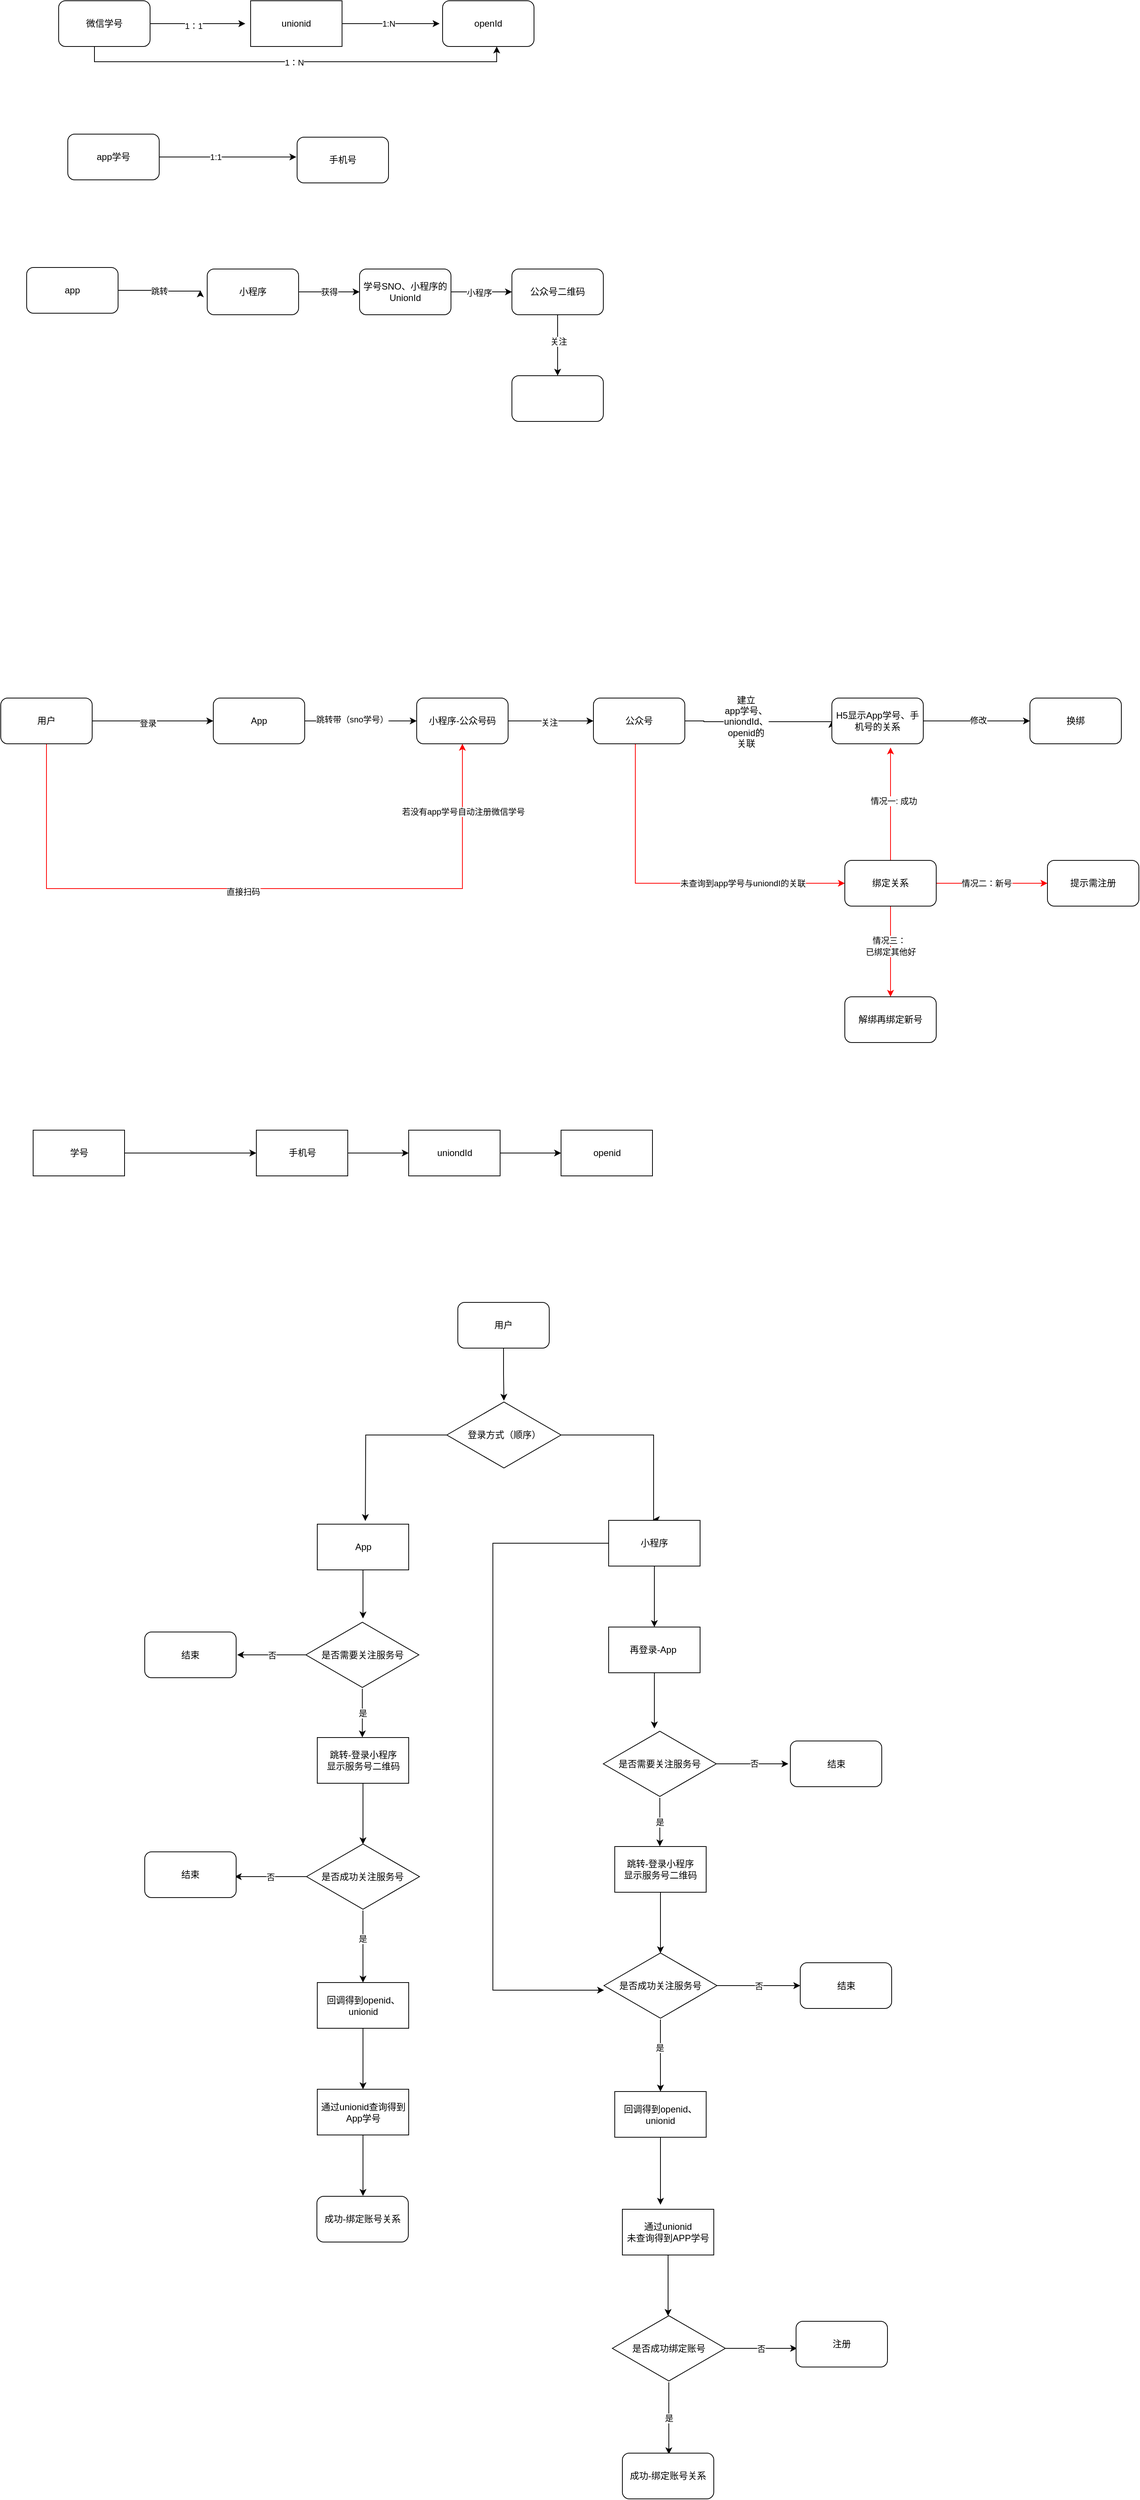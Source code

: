 <mxfile version="24.4.7" type="github">
  <diagram name="第 1 页" id="so2a-fZOwkQ3VGi0FD7v">
    <mxGraphModel dx="1114" dy="1093" grid="0" gridSize="10" guides="1" tooltips="1" connect="1" arrows="1" fold="1" page="0" pageScale="1" pageWidth="827" pageHeight="1169" math="0" shadow="0">
      <root>
        <mxCell id="0" />
        <mxCell id="1" parent="0" />
        <mxCell id="1Soqwje3NpvlHoM93TKd-3" value="跳转" style="edgeStyle=orthogonalEdgeStyle;rounded=0;orthogonalLoop=1;jettySize=auto;html=1;" parent="1" source="1Soqwje3NpvlHoM93TKd-1" edge="1">
          <mxGeometry relative="1" as="geometry">
            <mxPoint x="268" y="200" as="targetPoint" />
            <Array as="points">
              <mxPoint x="208" y="200" />
              <mxPoint x="208" y="201" />
            </Array>
          </mxGeometry>
        </mxCell>
        <mxCell id="1Soqwje3NpvlHoM93TKd-1" value="app" style="rounded=1;whiteSpace=wrap;html=1;" parent="1" vertex="1">
          <mxGeometry x="40" y="170" width="120" height="60" as="geometry" />
        </mxCell>
        <mxCell id="1Soqwje3NpvlHoM93TKd-5" value="获得" style="edgeStyle=orthogonalEdgeStyle;rounded=0;orthogonalLoop=1;jettySize=auto;html=1;" parent="1" source="1Soqwje3NpvlHoM93TKd-2" target="1Soqwje3NpvlHoM93TKd-4" edge="1">
          <mxGeometry relative="1" as="geometry" />
        </mxCell>
        <mxCell id="1Soqwje3NpvlHoM93TKd-2" value="小程序" style="rounded=1;whiteSpace=wrap;html=1;" parent="1" vertex="1">
          <mxGeometry x="277" y="172" width="120" height="60" as="geometry" />
        </mxCell>
        <mxCell id="1Soqwje3NpvlHoM93TKd-7" value="" style="edgeStyle=orthogonalEdgeStyle;rounded=0;orthogonalLoop=1;jettySize=auto;html=1;" parent="1" source="1Soqwje3NpvlHoM93TKd-4" target="1Soqwje3NpvlHoM93TKd-6" edge="1">
          <mxGeometry relative="1" as="geometry" />
        </mxCell>
        <mxCell id="1Soqwje3NpvlHoM93TKd-8" value="小程序" style="edgeLabel;html=1;align=center;verticalAlign=middle;resizable=0;points=[];" parent="1Soqwje3NpvlHoM93TKd-7" vertex="1" connectable="0">
          <mxGeometry x="-0.075" y="-1" relative="1" as="geometry">
            <mxPoint as="offset" />
          </mxGeometry>
        </mxCell>
        <mxCell id="1Soqwje3NpvlHoM93TKd-4" value="学号SNO、小程序的UnionId" style="whiteSpace=wrap;html=1;rounded=1;" parent="1" vertex="1">
          <mxGeometry x="477" y="172" width="120" height="60" as="geometry" />
        </mxCell>
        <mxCell id="1Soqwje3NpvlHoM93TKd-10" value="" style="edgeStyle=orthogonalEdgeStyle;rounded=0;orthogonalLoop=1;jettySize=auto;html=1;" parent="1" source="1Soqwje3NpvlHoM93TKd-6" target="1Soqwje3NpvlHoM93TKd-9" edge="1">
          <mxGeometry relative="1" as="geometry" />
        </mxCell>
        <mxCell id="1Soqwje3NpvlHoM93TKd-11" value="关注" style="edgeLabel;html=1;align=center;verticalAlign=middle;resizable=0;points=[];" parent="1Soqwje3NpvlHoM93TKd-10" vertex="1" connectable="0">
          <mxGeometry x="-0.125" y="1" relative="1" as="geometry">
            <mxPoint as="offset" />
          </mxGeometry>
        </mxCell>
        <mxCell id="1Soqwje3NpvlHoM93TKd-6" value="公众号二维码" style="whiteSpace=wrap;html=1;rounded=1;" parent="1" vertex="1">
          <mxGeometry x="677" y="172" width="120" height="60" as="geometry" />
        </mxCell>
        <mxCell id="1Soqwje3NpvlHoM93TKd-9" value="" style="whiteSpace=wrap;html=1;rounded=1;" parent="1" vertex="1">
          <mxGeometry x="677" y="312" width="120" height="60" as="geometry" />
        </mxCell>
        <mxCell id="1Soqwje3NpvlHoM93TKd-15" style="edgeStyle=orthogonalEdgeStyle;rounded=0;orthogonalLoop=1;jettySize=auto;html=1;" parent="1" source="1Soqwje3NpvlHoM93TKd-12" edge="1">
          <mxGeometry relative="1" as="geometry">
            <mxPoint x="327" y="-150" as="targetPoint" />
          </mxGeometry>
        </mxCell>
        <mxCell id="1Soqwje3NpvlHoM93TKd-16" value="1：1" style="edgeLabel;html=1;align=center;verticalAlign=middle;resizable=0;points=[];" parent="1Soqwje3NpvlHoM93TKd-15" vertex="1" connectable="0">
          <mxGeometry x="-0.092" y="-3" relative="1" as="geometry">
            <mxPoint as="offset" />
          </mxGeometry>
        </mxCell>
        <mxCell id="1Soqwje3NpvlHoM93TKd-12" value="微信学号" style="rounded=1;whiteSpace=wrap;html=1;" parent="1" vertex="1">
          <mxGeometry x="82" y="-180" width="120" height="60" as="geometry" />
        </mxCell>
        <mxCell id="1Soqwje3NpvlHoM93TKd-17" style="edgeStyle=orthogonalEdgeStyle;rounded=0;orthogonalLoop=1;jettySize=auto;html=1;" parent="1" source="1Soqwje3NpvlHoM93TKd-13" edge="1">
          <mxGeometry relative="1" as="geometry">
            <mxPoint x="582" y="-150" as="targetPoint" />
          </mxGeometry>
        </mxCell>
        <mxCell id="1Soqwje3NpvlHoM93TKd-18" value="1:N" style="edgeLabel;html=1;align=center;verticalAlign=middle;resizable=0;points=[];" parent="1Soqwje3NpvlHoM93TKd-17" vertex="1" connectable="0">
          <mxGeometry x="-0.051" relative="1" as="geometry">
            <mxPoint as="offset" />
          </mxGeometry>
        </mxCell>
        <mxCell id="1Soqwje3NpvlHoM93TKd-13" value="unionid" style="rounded=0;whiteSpace=wrap;html=1;" parent="1" vertex="1">
          <mxGeometry x="334" y="-180" width="120" height="60" as="geometry" />
        </mxCell>
        <mxCell id="1Soqwje3NpvlHoM93TKd-14" value="openId" style="rounded=1;whiteSpace=wrap;html=1;" parent="1" vertex="1">
          <mxGeometry x="586" y="-180" width="120" height="60" as="geometry" />
        </mxCell>
        <mxCell id="1Soqwje3NpvlHoM93TKd-19" style="edgeStyle=orthogonalEdgeStyle;rounded=0;orthogonalLoop=1;jettySize=auto;html=1;entryX=0.592;entryY=1;entryDx=0;entryDy=0;entryPerimeter=0;" parent="1" source="1Soqwje3NpvlHoM93TKd-12" target="1Soqwje3NpvlHoM93TKd-14" edge="1">
          <mxGeometry relative="1" as="geometry">
            <Array as="points">
              <mxPoint x="129" y="-100" />
              <mxPoint x="657" y="-100" />
            </Array>
          </mxGeometry>
        </mxCell>
        <mxCell id="1Soqwje3NpvlHoM93TKd-20" value="1：N" style="edgeLabel;html=1;align=center;verticalAlign=middle;resizable=0;points=[];" parent="1Soqwje3NpvlHoM93TKd-19" vertex="1" connectable="0">
          <mxGeometry x="-0.007" y="-1" relative="1" as="geometry">
            <mxPoint as="offset" />
          </mxGeometry>
        </mxCell>
        <mxCell id="1Soqwje3NpvlHoM93TKd-22" style="edgeStyle=orthogonalEdgeStyle;rounded=0;orthogonalLoop=1;jettySize=auto;html=1;" parent="1" source="1Soqwje3NpvlHoM93TKd-21" edge="1">
          <mxGeometry relative="1" as="geometry">
            <mxPoint x="394" y="25" as="targetPoint" />
          </mxGeometry>
        </mxCell>
        <mxCell id="1Soqwje3NpvlHoM93TKd-24" value="1:1" style="edgeLabel;html=1;align=center;verticalAlign=middle;resizable=0;points=[];" parent="1Soqwje3NpvlHoM93TKd-22" vertex="1" connectable="0">
          <mxGeometry x="-0.18" relative="1" as="geometry">
            <mxPoint as="offset" />
          </mxGeometry>
        </mxCell>
        <mxCell id="1Soqwje3NpvlHoM93TKd-21" value="app学号" style="rounded=1;whiteSpace=wrap;html=1;" parent="1" vertex="1">
          <mxGeometry x="94" y="-5" width="120" height="60" as="geometry" />
        </mxCell>
        <mxCell id="1Soqwje3NpvlHoM93TKd-23" value="手机号" style="rounded=1;whiteSpace=wrap;html=1;" parent="1" vertex="1">
          <mxGeometry x="395" y="-1" width="120" height="60" as="geometry" />
        </mxCell>
        <mxCell id="eFi9s5QGdC3UwhBrHFLH-6" style="edgeStyle=orthogonalEdgeStyle;rounded=0;orthogonalLoop=1;jettySize=auto;html=1;entryX=0;entryY=0.5;entryDx=0;entryDy=0;" edge="1" parent="1" source="eFi9s5QGdC3UwhBrHFLH-1" target="eFi9s5QGdC3UwhBrHFLH-4">
          <mxGeometry relative="1" as="geometry" />
        </mxCell>
        <mxCell id="eFi9s5QGdC3UwhBrHFLH-7" value="登录" style="edgeLabel;html=1;align=center;verticalAlign=middle;resizable=0;points=[];" vertex="1" connectable="0" parent="eFi9s5QGdC3UwhBrHFLH-6">
          <mxGeometry x="-0.082" y="-2" relative="1" as="geometry">
            <mxPoint y="1" as="offset" />
          </mxGeometry>
        </mxCell>
        <mxCell id="eFi9s5QGdC3UwhBrHFLH-18" style="edgeStyle=orthogonalEdgeStyle;rounded=0;orthogonalLoop=1;jettySize=auto;html=1;entryX=0.5;entryY=1;entryDx=0;entryDy=0;fillColor=#FF8000;strokeColor=#FF0000;" edge="1" parent="1" source="eFi9s5QGdC3UwhBrHFLH-1" target="eFi9s5QGdC3UwhBrHFLH-8">
          <mxGeometry relative="1" as="geometry">
            <Array as="points">
              <mxPoint x="66" y="985" />
              <mxPoint x="612" y="985" />
            </Array>
          </mxGeometry>
        </mxCell>
        <mxCell id="eFi9s5QGdC3UwhBrHFLH-19" value="直接扫码" style="edgeLabel;html=1;align=center;verticalAlign=middle;resizable=0;points=[];" vertex="1" connectable="0" parent="eFi9s5QGdC3UwhBrHFLH-18">
          <mxGeometry x="-0.031" y="-4" relative="1" as="geometry">
            <mxPoint x="-1" as="offset" />
          </mxGeometry>
        </mxCell>
        <mxCell id="eFi9s5QGdC3UwhBrHFLH-37" value="若没有app学号自动注册微信学号" style="edgeLabel;html=1;align=center;verticalAlign=middle;resizable=0;points=[];" vertex="1" connectable="0" parent="eFi9s5QGdC3UwhBrHFLH-18">
          <mxGeometry x="0.809" y="-1" relative="1" as="geometry">
            <mxPoint as="offset" />
          </mxGeometry>
        </mxCell>
        <mxCell id="eFi9s5QGdC3UwhBrHFLH-1" value="用户" style="rounded=1;whiteSpace=wrap;html=1;" vertex="1" parent="1">
          <mxGeometry x="6" y="735" width="120" height="60" as="geometry" />
        </mxCell>
        <mxCell id="eFi9s5QGdC3UwhBrHFLH-9" value="" style="edgeStyle=orthogonalEdgeStyle;rounded=0;orthogonalLoop=1;jettySize=auto;html=1;" edge="1" parent="1" source="eFi9s5QGdC3UwhBrHFLH-4" target="eFi9s5QGdC3UwhBrHFLH-8">
          <mxGeometry relative="1" as="geometry" />
        </mxCell>
        <mxCell id="eFi9s5QGdC3UwhBrHFLH-10" value="跳转带（sno学号）" style="edgeLabel;html=1;align=center;verticalAlign=middle;resizable=0;points=[];" vertex="1" connectable="0" parent="eFi9s5QGdC3UwhBrHFLH-9">
          <mxGeometry x="-0.157" y="3" relative="1" as="geometry">
            <mxPoint y="1" as="offset" />
          </mxGeometry>
        </mxCell>
        <mxCell id="eFi9s5QGdC3UwhBrHFLH-4" value="App" style="rounded=1;whiteSpace=wrap;html=1;" vertex="1" parent="1">
          <mxGeometry x="285" y="735" width="120" height="60" as="geometry" />
        </mxCell>
        <mxCell id="eFi9s5QGdC3UwhBrHFLH-14" value="" style="edgeStyle=orthogonalEdgeStyle;rounded=0;orthogonalLoop=1;jettySize=auto;html=1;entryX=0;entryY=0.5;entryDx=0;entryDy=0;" edge="1" parent="1" source="eFi9s5QGdC3UwhBrHFLH-5" target="eFi9s5QGdC3UwhBrHFLH-15">
          <mxGeometry relative="1" as="geometry">
            <mxPoint x="984" y="765" as="targetPoint" />
            <Array as="points">
              <mxPoint x="929" y="765" />
              <mxPoint x="929" y="766" />
            </Array>
          </mxGeometry>
        </mxCell>
        <mxCell id="eFi9s5QGdC3UwhBrHFLH-17" value="&lt;span style=&quot;font-size: 12px; text-wrap: wrap;&quot;&gt;建立&lt;br&gt;app学号、&lt;br&gt;uniondId、&lt;br&gt;openid的关联&lt;/span&gt;" style="edgeLabel;html=1;align=center;verticalAlign=middle;resizable=0;points=[];" vertex="1" connectable="0" parent="eFi9s5QGdC3UwhBrHFLH-14">
          <mxGeometry x="-0.175" relative="1" as="geometry">
            <mxPoint as="offset" />
          </mxGeometry>
        </mxCell>
        <mxCell id="eFi9s5QGdC3UwhBrHFLH-23" style="edgeStyle=orthogonalEdgeStyle;rounded=0;orthogonalLoop=1;jettySize=auto;html=1;entryX=0;entryY=0.5;entryDx=0;entryDy=0;strokeColor=#FF0000;" edge="1" parent="1" source="eFi9s5QGdC3UwhBrHFLH-5" target="eFi9s5QGdC3UwhBrHFLH-25">
          <mxGeometry relative="1" as="geometry">
            <mxPoint x="844" y="1008" as="targetPoint" />
            <Array as="points">
              <mxPoint x="839" y="978" />
            </Array>
          </mxGeometry>
        </mxCell>
        <mxCell id="eFi9s5QGdC3UwhBrHFLH-27" value="未查询到app学号与uniondI的关联" style="edgeLabel;html=1;align=center;verticalAlign=middle;resizable=0;points=[];" vertex="1" connectable="0" parent="eFi9s5QGdC3UwhBrHFLH-23">
          <mxGeometry x="0.231" y="1" relative="1" as="geometry">
            <mxPoint x="42" y="1" as="offset" />
          </mxGeometry>
        </mxCell>
        <mxCell id="eFi9s5QGdC3UwhBrHFLH-5" value="公众号" style="rounded=1;whiteSpace=wrap;html=1;" vertex="1" parent="1">
          <mxGeometry x="784" y="735" width="120" height="60" as="geometry" />
        </mxCell>
        <mxCell id="eFi9s5QGdC3UwhBrHFLH-11" value="" style="edgeStyle=orthogonalEdgeStyle;rounded=0;orthogonalLoop=1;jettySize=auto;html=1;" edge="1" parent="1" source="eFi9s5QGdC3UwhBrHFLH-8" target="eFi9s5QGdC3UwhBrHFLH-5">
          <mxGeometry relative="1" as="geometry" />
        </mxCell>
        <mxCell id="eFi9s5QGdC3UwhBrHFLH-12" value="关注" style="edgeLabel;html=1;align=center;verticalAlign=middle;resizable=0;points=[];" vertex="1" connectable="0" parent="eFi9s5QGdC3UwhBrHFLH-11">
          <mxGeometry x="-0.036" y="-1" relative="1" as="geometry">
            <mxPoint y="1" as="offset" />
          </mxGeometry>
        </mxCell>
        <mxCell id="eFi9s5QGdC3UwhBrHFLH-8" value="小程序-公众号码" style="rounded=1;whiteSpace=wrap;html=1;" vertex="1" parent="1">
          <mxGeometry x="552" y="735" width="120" height="60" as="geometry" />
        </mxCell>
        <mxCell id="eFi9s5QGdC3UwhBrHFLH-21" value="" style="edgeStyle=orthogonalEdgeStyle;rounded=0;orthogonalLoop=1;jettySize=auto;html=1;" edge="1" parent="1" source="eFi9s5QGdC3UwhBrHFLH-15" target="eFi9s5QGdC3UwhBrHFLH-20">
          <mxGeometry relative="1" as="geometry" />
        </mxCell>
        <mxCell id="eFi9s5QGdC3UwhBrHFLH-22" value="修改" style="edgeLabel;html=1;align=center;verticalAlign=middle;resizable=0;points=[];" vertex="1" connectable="0" parent="eFi9s5QGdC3UwhBrHFLH-21">
          <mxGeometry x="0.024" y="1" relative="1" as="geometry">
            <mxPoint as="offset" />
          </mxGeometry>
        </mxCell>
        <mxCell id="eFi9s5QGdC3UwhBrHFLH-15" value="H5显示App学号、手机号的关系" style="whiteSpace=wrap;html=1;rounded=1;" vertex="1" parent="1">
          <mxGeometry x="1097" y="735" width="120" height="60" as="geometry" />
        </mxCell>
        <mxCell id="eFi9s5QGdC3UwhBrHFLH-20" value="换绑" style="whiteSpace=wrap;html=1;rounded=1;" vertex="1" parent="1">
          <mxGeometry x="1357" y="735" width="120" height="60" as="geometry" />
        </mxCell>
        <mxCell id="eFi9s5QGdC3UwhBrHFLH-28" style="edgeStyle=orthogonalEdgeStyle;rounded=0;orthogonalLoop=1;jettySize=auto;html=1;strokeColor=#FF0000;" edge="1" parent="1" source="eFi9s5QGdC3UwhBrHFLH-25">
          <mxGeometry relative="1" as="geometry">
            <mxPoint x="1174" y="799.895" as="targetPoint" />
          </mxGeometry>
        </mxCell>
        <mxCell id="eFi9s5QGdC3UwhBrHFLH-32" value="情况一: 成功" style="edgeLabel;html=1;align=center;verticalAlign=middle;resizable=0;points=[];" vertex="1" connectable="0" parent="eFi9s5QGdC3UwhBrHFLH-28">
          <mxGeometry x="0.044" y="-3" relative="1" as="geometry">
            <mxPoint y="-1" as="offset" />
          </mxGeometry>
        </mxCell>
        <mxCell id="eFi9s5QGdC3UwhBrHFLH-30" value="" style="edgeStyle=orthogonalEdgeStyle;rounded=0;orthogonalLoop=1;jettySize=auto;html=1;strokeColor=#FF0000;" edge="1" parent="1" source="eFi9s5QGdC3UwhBrHFLH-25" target="eFi9s5QGdC3UwhBrHFLH-29">
          <mxGeometry relative="1" as="geometry" />
        </mxCell>
        <mxCell id="eFi9s5QGdC3UwhBrHFLH-31" value="情况二：新号" style="edgeLabel;html=1;align=center;verticalAlign=middle;resizable=0;points=[];" vertex="1" connectable="0" parent="eFi9s5QGdC3UwhBrHFLH-30">
          <mxGeometry x="-0.088" relative="1" as="geometry">
            <mxPoint x="-1" as="offset" />
          </mxGeometry>
        </mxCell>
        <mxCell id="eFi9s5QGdC3UwhBrHFLH-34" value="已绑定其他好" style="edgeStyle=orthogonalEdgeStyle;rounded=0;orthogonalLoop=1;jettySize=auto;html=1;strokeColor=#FF0000;" edge="1" parent="1" source="eFi9s5QGdC3UwhBrHFLH-25" target="eFi9s5QGdC3UwhBrHFLH-33">
          <mxGeometry relative="1" as="geometry" />
        </mxCell>
        <mxCell id="eFi9s5QGdC3UwhBrHFLH-36" value="情况三：" style="edgeLabel;html=1;align=center;verticalAlign=middle;resizable=0;points=[];" vertex="1" connectable="0" parent="eFi9s5QGdC3UwhBrHFLH-34">
          <mxGeometry x="-0.252" y="-2" relative="1" as="geometry">
            <mxPoint as="offset" />
          </mxGeometry>
        </mxCell>
        <mxCell id="eFi9s5QGdC3UwhBrHFLH-25" value="绑定关系" style="rounded=1;whiteSpace=wrap;html=1;" vertex="1" parent="1">
          <mxGeometry x="1114" y="948" width="120" height="60" as="geometry" />
        </mxCell>
        <mxCell id="eFi9s5QGdC3UwhBrHFLH-29" value="提示需注册" style="whiteSpace=wrap;html=1;rounded=1;" vertex="1" parent="1">
          <mxGeometry x="1380" y="948" width="120" height="60" as="geometry" />
        </mxCell>
        <mxCell id="eFi9s5QGdC3UwhBrHFLH-33" value="解绑再绑定新号" style="whiteSpace=wrap;html=1;rounded=1;" vertex="1" parent="1">
          <mxGeometry x="1114" y="1127" width="120" height="60" as="geometry" />
        </mxCell>
        <mxCell id="eFi9s5QGdC3UwhBrHFLH-40" value="" style="edgeStyle=orthogonalEdgeStyle;rounded=0;orthogonalLoop=1;jettySize=auto;html=1;" edge="1" parent="1" source="eFi9s5QGdC3UwhBrHFLH-38" target="eFi9s5QGdC3UwhBrHFLH-39">
          <mxGeometry relative="1" as="geometry" />
        </mxCell>
        <mxCell id="eFi9s5QGdC3UwhBrHFLH-38" value="学号" style="whiteSpace=wrap;html=1;" vertex="1" parent="1">
          <mxGeometry x="48.5" y="1302" width="120" height="60" as="geometry" />
        </mxCell>
        <mxCell id="eFi9s5QGdC3UwhBrHFLH-42" value="" style="edgeStyle=orthogonalEdgeStyle;rounded=0;orthogonalLoop=1;jettySize=auto;html=1;" edge="1" parent="1" source="eFi9s5QGdC3UwhBrHFLH-39" target="eFi9s5QGdC3UwhBrHFLH-41">
          <mxGeometry relative="1" as="geometry" />
        </mxCell>
        <mxCell id="eFi9s5QGdC3UwhBrHFLH-39" value="手机号" style="whiteSpace=wrap;html=1;" vertex="1" parent="1">
          <mxGeometry x="341.5" y="1302" width="120" height="60" as="geometry" />
        </mxCell>
        <mxCell id="eFi9s5QGdC3UwhBrHFLH-44" value="" style="edgeStyle=orthogonalEdgeStyle;rounded=0;orthogonalLoop=1;jettySize=auto;html=1;" edge="1" parent="1" source="eFi9s5QGdC3UwhBrHFLH-41" target="eFi9s5QGdC3UwhBrHFLH-43">
          <mxGeometry relative="1" as="geometry" />
        </mxCell>
        <mxCell id="eFi9s5QGdC3UwhBrHFLH-41" value="uniondId" style="whiteSpace=wrap;html=1;" vertex="1" parent="1">
          <mxGeometry x="541.5" y="1302" width="120" height="60" as="geometry" />
        </mxCell>
        <mxCell id="eFi9s5QGdC3UwhBrHFLH-43" value="openid" style="whiteSpace=wrap;html=1;" vertex="1" parent="1">
          <mxGeometry x="741.5" y="1302" width="120" height="60" as="geometry" />
        </mxCell>
        <mxCell id="eFi9s5QGdC3UwhBrHFLH-53" style="edgeStyle=orthogonalEdgeStyle;rounded=0;orthogonalLoop=1;jettySize=auto;html=1;" edge="1" parent="1" source="eFi9s5QGdC3UwhBrHFLH-51" target="eFi9s5QGdC3UwhBrHFLH-52">
          <mxGeometry relative="1" as="geometry" />
        </mxCell>
        <mxCell id="eFi9s5QGdC3UwhBrHFLH-51" value="用户" style="rounded=1;whiteSpace=wrap;html=1;" vertex="1" parent="1">
          <mxGeometry x="606" y="1528" width="120" height="60" as="geometry" />
        </mxCell>
        <mxCell id="eFi9s5QGdC3UwhBrHFLH-58" style="edgeStyle=orthogonalEdgeStyle;rounded=0;orthogonalLoop=1;jettySize=auto;html=1;" edge="1" parent="1" source="eFi9s5QGdC3UwhBrHFLH-52">
          <mxGeometry relative="1" as="geometry">
            <mxPoint x="484.559" y="1814.894" as="targetPoint" />
          </mxGeometry>
        </mxCell>
        <mxCell id="eFi9s5QGdC3UwhBrHFLH-60" style="edgeStyle=orthogonalEdgeStyle;rounded=0;orthogonalLoop=1;jettySize=auto;html=1;entryX=0.75;entryY=0;entryDx=0;entryDy=0;" edge="1" parent="1" source="eFi9s5QGdC3UwhBrHFLH-52">
          <mxGeometry relative="1" as="geometry">
            <mxPoint x="862" y="1813" as="targetPoint" />
            <Array as="points">
              <mxPoint x="863" y="1702" />
            </Array>
          </mxGeometry>
        </mxCell>
        <mxCell id="eFi9s5QGdC3UwhBrHFLH-52" value="登录方式（顺序）" style="html=1;whiteSpace=wrap;aspect=fixed;shape=isoRectangle;" vertex="1" parent="1">
          <mxGeometry x="591.5" y="1657" width="150" height="90" as="geometry" />
        </mxCell>
        <mxCell id="eFi9s5QGdC3UwhBrHFLH-64" style="edgeStyle=orthogonalEdgeStyle;rounded=0;orthogonalLoop=1;jettySize=auto;html=1;" edge="1" parent="1" source="eFi9s5QGdC3UwhBrHFLH-55">
          <mxGeometry relative="1" as="geometry">
            <mxPoint x="481.5" y="1942.783" as="targetPoint" />
          </mxGeometry>
        </mxCell>
        <mxCell id="eFi9s5QGdC3UwhBrHFLH-55" value="App" style="rounded=0;whiteSpace=wrap;html=1;" vertex="1" parent="1">
          <mxGeometry x="421.5" y="1819" width="120" height="60" as="geometry" />
        </mxCell>
        <mxCell id="eFi9s5QGdC3UwhBrHFLH-89" value="" style="edgeStyle=orthogonalEdgeStyle;rounded=0;orthogonalLoop=1;jettySize=auto;html=1;" edge="1" parent="1" source="eFi9s5QGdC3UwhBrHFLH-61" target="eFi9s5QGdC3UwhBrHFLH-88">
          <mxGeometry relative="1" as="geometry" />
        </mxCell>
        <mxCell id="eFi9s5QGdC3UwhBrHFLH-61" value="小程序" style="rounded=0;whiteSpace=wrap;html=1;" vertex="1" parent="1">
          <mxGeometry x="804" y="1814" width="120" height="60" as="geometry" />
        </mxCell>
        <mxCell id="eFi9s5QGdC3UwhBrHFLH-66" value="是" style="edgeStyle=orthogonalEdgeStyle;rounded=0;orthogonalLoop=1;jettySize=auto;html=1;" edge="1" parent="1" source="eFi9s5QGdC3UwhBrHFLH-63">
          <mxGeometry relative="1" as="geometry">
            <mxPoint x="480.665" y="2098.783" as="targetPoint" />
            <Array as="points">
              <mxPoint x="481" y="2054" />
              <mxPoint x="481" y="2054" />
            </Array>
          </mxGeometry>
        </mxCell>
        <mxCell id="eFi9s5QGdC3UwhBrHFLH-69" value="否" style="edgeStyle=orthogonalEdgeStyle;rounded=0;orthogonalLoop=1;jettySize=auto;html=1;" edge="1" parent="1" source="eFi9s5QGdC3UwhBrHFLH-63">
          <mxGeometry relative="1" as="geometry">
            <mxPoint x="316.337" y="1990.5" as="targetPoint" />
            <Array as="points">
              <mxPoint x="361" y="1991" />
              <mxPoint x="361" y="1991" />
            </Array>
          </mxGeometry>
        </mxCell>
        <mxCell id="eFi9s5QGdC3UwhBrHFLH-63" value="是否需要关注服务号" style="html=1;whiteSpace=wrap;aspect=fixed;shape=isoRectangle;" vertex="1" parent="1">
          <mxGeometry x="406.5" y="1946" width="148.33" height="89" as="geometry" />
        </mxCell>
        <mxCell id="eFi9s5QGdC3UwhBrHFLH-72" value="" style="edgeStyle=orthogonalEdgeStyle;rounded=0;orthogonalLoop=1;jettySize=auto;html=1;" edge="1" parent="1" source="eFi9s5QGdC3UwhBrHFLH-65">
          <mxGeometry relative="1" as="geometry">
            <mxPoint x="481.5" y="2239" as="targetPoint" />
          </mxGeometry>
        </mxCell>
        <mxCell id="eFi9s5QGdC3UwhBrHFLH-65" value="跳转-登录小程序&lt;br&gt;显示服务号二维码" style="rounded=0;whiteSpace=wrap;html=1;" vertex="1" parent="1">
          <mxGeometry x="421.5" y="2099" width="120" height="60" as="geometry" />
        </mxCell>
        <mxCell id="eFi9s5QGdC3UwhBrHFLH-70" value="结束" style="rounded=1;whiteSpace=wrap;html=1;" vertex="1" parent="1">
          <mxGeometry x="195" y="1960.5" width="120" height="60" as="geometry" />
        </mxCell>
        <mxCell id="eFi9s5QGdC3UwhBrHFLH-75" value="" style="edgeStyle=orthogonalEdgeStyle;rounded=0;orthogonalLoop=1;jettySize=auto;html=1;" edge="1" parent="1" source="eFi9s5QGdC3UwhBrHFLH-73" target="eFi9s5QGdC3UwhBrHFLH-74">
          <mxGeometry relative="1" as="geometry" />
        </mxCell>
        <mxCell id="eFi9s5QGdC3UwhBrHFLH-79" value="是" style="edgeLabel;html=1;align=center;verticalAlign=middle;resizable=0;points=[];" vertex="1" connectable="0" parent="eFi9s5QGdC3UwhBrHFLH-75">
          <mxGeometry x="-0.224" y="3" relative="1" as="geometry">
            <mxPoint x="-4" as="offset" />
          </mxGeometry>
        </mxCell>
        <mxCell id="eFi9s5QGdC3UwhBrHFLH-77" value="否" style="edgeStyle=orthogonalEdgeStyle;rounded=0;orthogonalLoop=1;jettySize=auto;html=1;" edge="1" parent="1" source="eFi9s5QGdC3UwhBrHFLH-73">
          <mxGeometry relative="1" as="geometry">
            <mxPoint x="313.175" y="2281.5" as="targetPoint" />
          </mxGeometry>
        </mxCell>
        <mxCell id="eFi9s5QGdC3UwhBrHFLH-73" value="是否成功关注服务号" style="html=1;whiteSpace=wrap;aspect=fixed;shape=isoRectangle;" vertex="1" parent="1">
          <mxGeometry x="407.34" y="2237" width="148.33" height="89" as="geometry" />
        </mxCell>
        <mxCell id="eFi9s5QGdC3UwhBrHFLH-81" value="" style="edgeStyle=orthogonalEdgeStyle;rounded=0;orthogonalLoop=1;jettySize=auto;html=1;" edge="1" parent="1" source="eFi9s5QGdC3UwhBrHFLH-74" target="eFi9s5QGdC3UwhBrHFLH-80">
          <mxGeometry relative="1" as="geometry" />
        </mxCell>
        <mxCell id="eFi9s5QGdC3UwhBrHFLH-74" value="回调得到openid、unionid" style="whiteSpace=wrap;html=1;" vertex="1" parent="1">
          <mxGeometry x="421.505" y="2420.5" width="120" height="60" as="geometry" />
        </mxCell>
        <mxCell id="eFi9s5QGdC3UwhBrHFLH-78" value="结束" style="rounded=1;whiteSpace=wrap;html=1;" vertex="1" parent="1">
          <mxGeometry x="195" y="2249" width="120" height="60" as="geometry" />
        </mxCell>
        <mxCell id="eFi9s5QGdC3UwhBrHFLH-84" value="" style="edgeStyle=orthogonalEdgeStyle;rounded=0;orthogonalLoop=1;jettySize=auto;html=1;" edge="1" parent="1" source="eFi9s5QGdC3UwhBrHFLH-80">
          <mxGeometry relative="1" as="geometry">
            <mxPoint x="481.505" y="2700.5" as="targetPoint" />
          </mxGeometry>
        </mxCell>
        <mxCell id="eFi9s5QGdC3UwhBrHFLH-80" value="通过unionid查询得到App学号" style="whiteSpace=wrap;html=1;" vertex="1" parent="1">
          <mxGeometry x="421.505" y="2560.5" width="120" height="60" as="geometry" />
        </mxCell>
        <mxCell id="eFi9s5QGdC3UwhBrHFLH-87" value="成功-绑定账号关系" style="rounded=1;whiteSpace=wrap;html=1;" vertex="1" parent="1">
          <mxGeometry x="421" y="2701" width="120" height="60" as="geometry" />
        </mxCell>
        <mxCell id="eFi9s5QGdC3UwhBrHFLH-108" style="edgeStyle=orthogonalEdgeStyle;rounded=0;orthogonalLoop=1;jettySize=auto;html=1;" edge="1" parent="1" source="eFi9s5QGdC3UwhBrHFLH-88">
          <mxGeometry relative="1" as="geometry">
            <mxPoint x="864" y="2086.992" as="targetPoint" />
          </mxGeometry>
        </mxCell>
        <mxCell id="eFi9s5QGdC3UwhBrHFLH-88" value="再登录-App&amp;nbsp;" style="whiteSpace=wrap;html=1;rounded=0;" vertex="1" parent="1">
          <mxGeometry x="804" y="1954" width="120" height="60" as="geometry" />
        </mxCell>
        <mxCell id="eFi9s5QGdC3UwhBrHFLH-93" value="是" style="edgeStyle=orthogonalEdgeStyle;rounded=0;orthogonalLoop=1;jettySize=auto;html=1;" edge="1" parent="1" source="eFi9s5QGdC3UwhBrHFLH-95">
          <mxGeometry relative="1" as="geometry">
            <mxPoint x="871.165" y="2241.783" as="targetPoint" />
            <Array as="points">
              <mxPoint x="871.5" y="2197" />
              <mxPoint x="871.5" y="2197" />
            </Array>
          </mxGeometry>
        </mxCell>
        <mxCell id="eFi9s5QGdC3UwhBrHFLH-105" style="edgeStyle=orthogonalEdgeStyle;rounded=0;orthogonalLoop=1;jettySize=auto;html=1;" edge="1" parent="1" source="eFi9s5QGdC3UwhBrHFLH-95">
          <mxGeometry relative="1" as="geometry">
            <mxPoint x="1039.886" y="2133.5" as="targetPoint" />
          </mxGeometry>
        </mxCell>
        <mxCell id="eFi9s5QGdC3UwhBrHFLH-106" value="否" style="edgeLabel;html=1;align=center;verticalAlign=middle;resizable=0;points=[];" vertex="1" connectable="0" parent="eFi9s5QGdC3UwhBrHFLH-105">
          <mxGeometry x="0.054" y="1" relative="1" as="geometry">
            <mxPoint as="offset" />
          </mxGeometry>
        </mxCell>
        <mxCell id="eFi9s5QGdC3UwhBrHFLH-95" value="是否需要关注服务号" style="html=1;whiteSpace=wrap;aspect=fixed;shape=isoRectangle;" vertex="1" parent="1">
          <mxGeometry x="797" y="2089" width="148.33" height="89" as="geometry" />
        </mxCell>
        <mxCell id="eFi9s5QGdC3UwhBrHFLH-96" value="" style="edgeStyle=orthogonalEdgeStyle;rounded=0;orthogonalLoop=1;jettySize=auto;html=1;" edge="1" parent="1" source="eFi9s5QGdC3UwhBrHFLH-97">
          <mxGeometry relative="1" as="geometry">
            <mxPoint x="872" y="2382" as="targetPoint" />
          </mxGeometry>
        </mxCell>
        <mxCell id="eFi9s5QGdC3UwhBrHFLH-97" value="跳转-登录小程序&lt;br&gt;显示服务号二维码" style="rounded=0;whiteSpace=wrap;html=1;" vertex="1" parent="1">
          <mxGeometry x="812" y="2242" width="120" height="60" as="geometry" />
        </mxCell>
        <mxCell id="eFi9s5QGdC3UwhBrHFLH-98" value="结束" style="rounded=1;whiteSpace=wrap;html=1;" vertex="1" parent="1">
          <mxGeometry x="1042.5" y="2103.5" width="120" height="60" as="geometry" />
        </mxCell>
        <mxCell id="eFi9s5QGdC3UwhBrHFLH-99" value="" style="edgeStyle=orthogonalEdgeStyle;rounded=0;orthogonalLoop=1;jettySize=auto;html=1;" edge="1" parent="1" source="eFi9s5QGdC3UwhBrHFLH-102" target="eFi9s5QGdC3UwhBrHFLH-103">
          <mxGeometry relative="1" as="geometry" />
        </mxCell>
        <mxCell id="eFi9s5QGdC3UwhBrHFLH-100" value="是" style="edgeLabel;html=1;align=center;verticalAlign=middle;resizable=0;points=[];" vertex="1" connectable="0" parent="eFi9s5QGdC3UwhBrHFLH-99">
          <mxGeometry x="-0.224" y="3" relative="1" as="geometry">
            <mxPoint x="-4" as="offset" />
          </mxGeometry>
        </mxCell>
        <mxCell id="eFi9s5QGdC3UwhBrHFLH-107" value="否" style="edgeStyle=orthogonalEdgeStyle;rounded=0;orthogonalLoop=1;jettySize=auto;html=1;entryX=0;entryY=0.5;entryDx=0;entryDy=0;" edge="1" parent="1" source="eFi9s5QGdC3UwhBrHFLH-102" target="eFi9s5QGdC3UwhBrHFLH-104">
          <mxGeometry relative="1" as="geometry" />
        </mxCell>
        <mxCell id="eFi9s5QGdC3UwhBrHFLH-102" value="是否成功关注服务号" style="html=1;whiteSpace=wrap;aspect=fixed;shape=isoRectangle;" vertex="1" parent="1">
          <mxGeometry x="797.84" y="2380" width="148.33" height="89" as="geometry" />
        </mxCell>
        <mxCell id="eFi9s5QGdC3UwhBrHFLH-110" style="edgeStyle=orthogonalEdgeStyle;rounded=0;orthogonalLoop=1;jettySize=auto;html=1;" edge="1" parent="1" source="eFi9s5QGdC3UwhBrHFLH-103">
          <mxGeometry relative="1" as="geometry">
            <mxPoint x="872.005" y="2712.071" as="targetPoint" />
          </mxGeometry>
        </mxCell>
        <mxCell id="eFi9s5QGdC3UwhBrHFLH-103" value="回调得到openid、unionid" style="whiteSpace=wrap;html=1;" vertex="1" parent="1">
          <mxGeometry x="812.005" y="2563.5" width="120" height="60" as="geometry" />
        </mxCell>
        <mxCell id="eFi9s5QGdC3UwhBrHFLH-104" value="结束" style="rounded=1;whiteSpace=wrap;html=1;" vertex="1" parent="1">
          <mxGeometry x="1055.5" y="2394.5" width="120" height="60" as="geometry" />
        </mxCell>
        <mxCell id="eFi9s5QGdC3UwhBrHFLH-112" value="" style="edgeStyle=orthogonalEdgeStyle;rounded=0;orthogonalLoop=1;jettySize=auto;html=1;" edge="1" parent="1" source="eFi9s5QGdC3UwhBrHFLH-109">
          <mxGeometry relative="1" as="geometry">
            <mxPoint x="881.995" y="2858" as="targetPoint" />
          </mxGeometry>
        </mxCell>
        <mxCell id="eFi9s5QGdC3UwhBrHFLH-109" value="通过unionid&lt;br&gt;未查询得到APP学号" style="whiteSpace=wrap;html=1;" vertex="1" parent="1">
          <mxGeometry x="821.995" y="2718" width="120" height="60" as="geometry" />
        </mxCell>
        <mxCell id="eFi9s5QGdC3UwhBrHFLH-116" style="edgeStyle=orthogonalEdgeStyle;rounded=0;orthogonalLoop=1;jettySize=auto;html=1;entryX=0.001;entryY=0.567;entryDx=0;entryDy=0;entryPerimeter=0;" edge="1" parent="1" source="eFi9s5QGdC3UwhBrHFLH-61" target="eFi9s5QGdC3UwhBrHFLH-102">
          <mxGeometry relative="1" as="geometry">
            <Array as="points">
              <mxPoint x="652" y="1844" />
              <mxPoint x="652" y="2431" />
            </Array>
          </mxGeometry>
        </mxCell>
        <mxCell id="eFi9s5QGdC3UwhBrHFLH-119" value="是" style="edgeStyle=orthogonalEdgeStyle;rounded=0;orthogonalLoop=1;jettySize=auto;html=1;" edge="1" parent="1" source="eFi9s5QGdC3UwhBrHFLH-117">
          <mxGeometry relative="1" as="geometry">
            <mxPoint x="883" y="3039.5" as="targetPoint" />
          </mxGeometry>
        </mxCell>
        <mxCell id="eFi9s5QGdC3UwhBrHFLH-122" value="否" style="edgeStyle=orthogonalEdgeStyle;rounded=0;orthogonalLoop=1;jettySize=auto;html=1;" edge="1" parent="1" source="eFi9s5QGdC3UwhBrHFLH-117">
          <mxGeometry relative="1" as="geometry">
            <mxPoint x="1051.325" y="2900.5" as="targetPoint" />
          </mxGeometry>
        </mxCell>
        <mxCell id="eFi9s5QGdC3UwhBrHFLH-117" value="是否成功绑定账号" style="html=1;whiteSpace=wrap;aspect=fixed;shape=isoRectangle;" vertex="1" parent="1">
          <mxGeometry x="808.83" y="2856" width="148.33" height="89" as="geometry" />
        </mxCell>
        <mxCell id="eFi9s5QGdC3UwhBrHFLH-120" value="成功-绑定账号关系" style="rounded=1;whiteSpace=wrap;html=1;" vertex="1" parent="1">
          <mxGeometry x="822" y="3038" width="120" height="60" as="geometry" />
        </mxCell>
        <mxCell id="eFi9s5QGdC3UwhBrHFLH-123" value="注册" style="rounded=1;whiteSpace=wrap;html=1;" vertex="1" parent="1">
          <mxGeometry x="1050" y="2865" width="120" height="60" as="geometry" />
        </mxCell>
      </root>
    </mxGraphModel>
  </diagram>
</mxfile>
